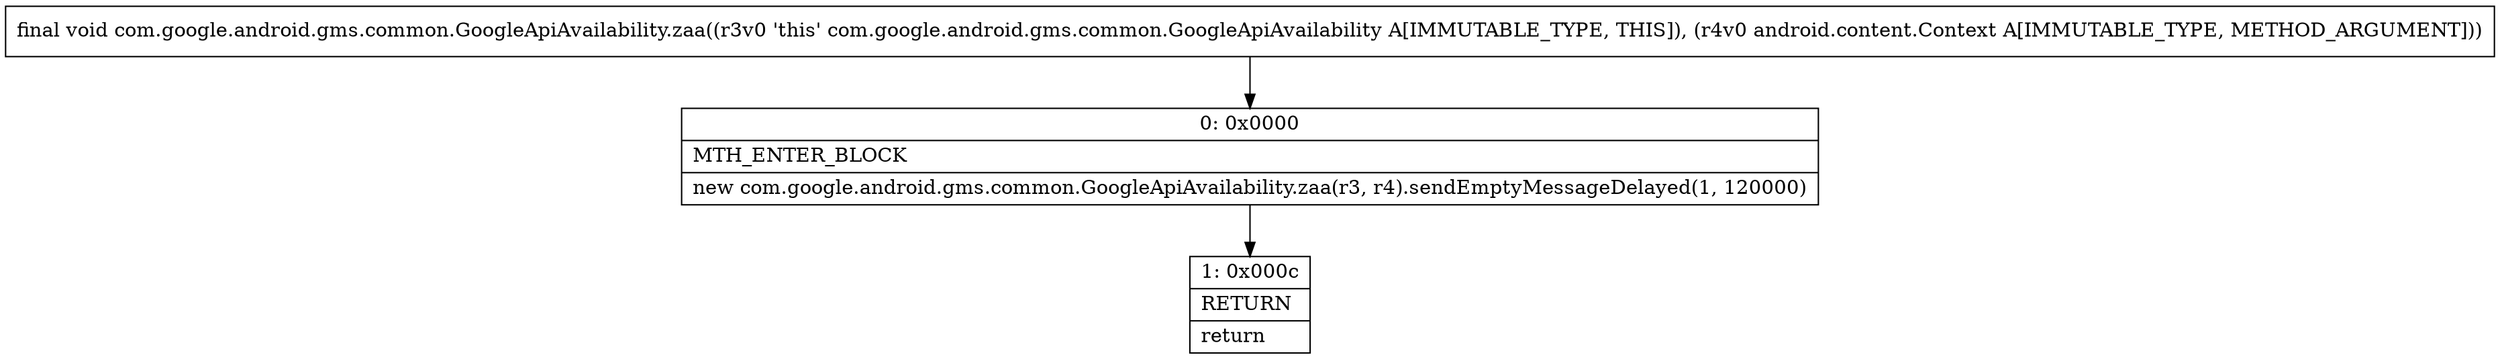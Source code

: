 digraph "CFG forcom.google.android.gms.common.GoogleApiAvailability.zaa(Landroid\/content\/Context;)V" {
Node_0 [shape=record,label="{0\:\ 0x0000|MTH_ENTER_BLOCK\l|new com.google.android.gms.common.GoogleApiAvailability.zaa(r3, r4).sendEmptyMessageDelayed(1, 120000)\l}"];
Node_1 [shape=record,label="{1\:\ 0x000c|RETURN\l|return\l}"];
MethodNode[shape=record,label="{final void com.google.android.gms.common.GoogleApiAvailability.zaa((r3v0 'this' com.google.android.gms.common.GoogleApiAvailability A[IMMUTABLE_TYPE, THIS]), (r4v0 android.content.Context A[IMMUTABLE_TYPE, METHOD_ARGUMENT])) }"];
MethodNode -> Node_0;
Node_0 -> Node_1;
}

